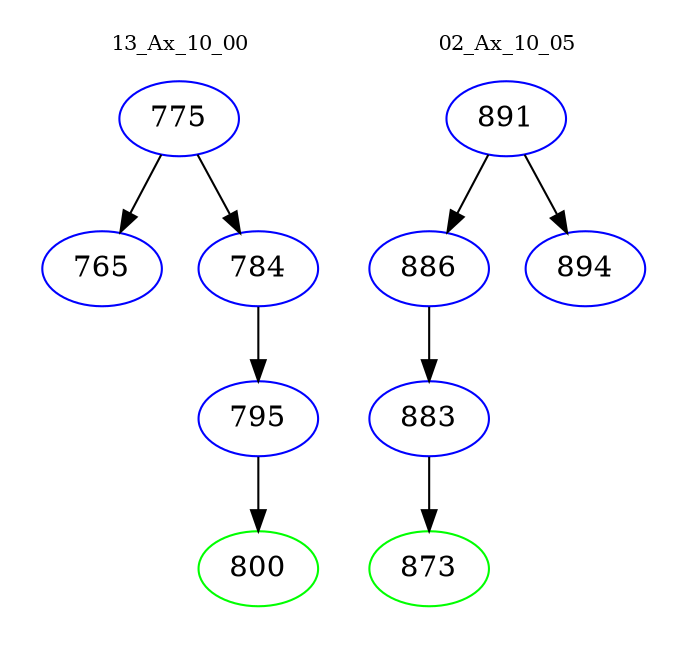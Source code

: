 digraph{
subgraph cluster_0 {
color = white
label = "13_Ax_10_00";
fontsize=10;
T0_775 [label="775", color="blue"]
T0_775 -> T0_765 [color="black"]
T0_765 [label="765", color="blue"]
T0_775 -> T0_784 [color="black"]
T0_784 [label="784", color="blue"]
T0_784 -> T0_795 [color="black"]
T0_795 [label="795", color="blue"]
T0_795 -> T0_800 [color="black"]
T0_800 [label="800", color="green"]
}
subgraph cluster_1 {
color = white
label = "02_Ax_10_05";
fontsize=10;
T1_891 [label="891", color="blue"]
T1_891 -> T1_886 [color="black"]
T1_886 [label="886", color="blue"]
T1_886 -> T1_883 [color="black"]
T1_883 [label="883", color="blue"]
T1_883 -> T1_873 [color="black"]
T1_873 [label="873", color="green"]
T1_891 -> T1_894 [color="black"]
T1_894 [label="894", color="blue"]
}
}

